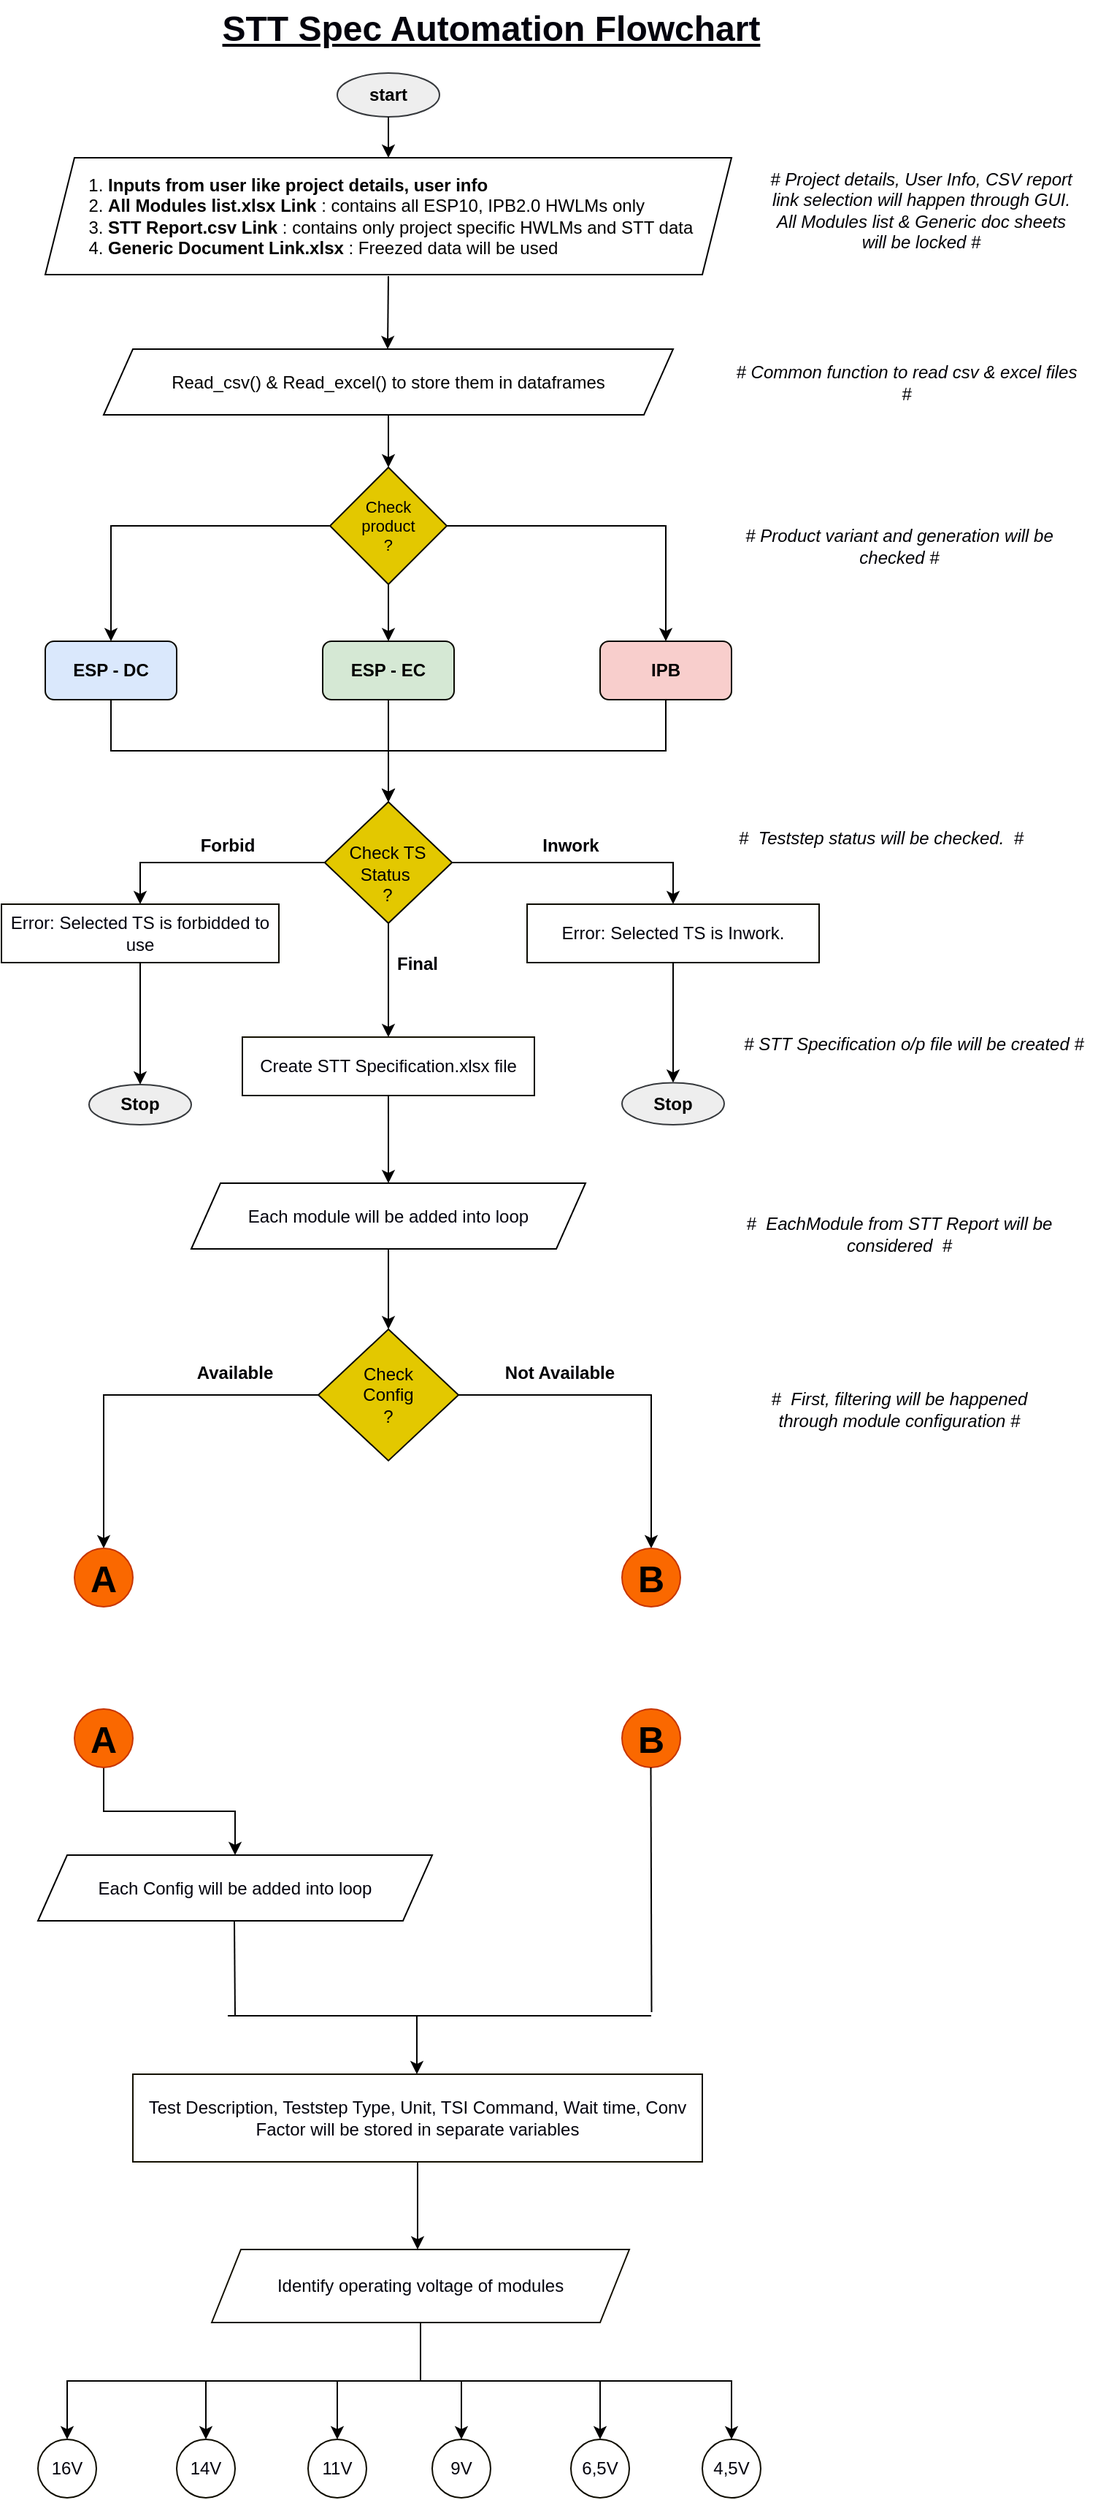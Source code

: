 <mxfile version="17.4.3" type="github" pages="2">
  <diagram id="C5RBs43oDa-KdzZeNtuy" name="Page-1">
    <mxGraphModel dx="1185" dy="750" grid="1" gridSize="10" guides="1" tooltips="1" connect="1" arrows="1" fold="1" page="1" pageScale="1" pageWidth="827" pageHeight="1169" math="0" shadow="0">
      <root>
        <mxCell id="WIyWlLk6GJQsqaUBKTNV-0" />
        <mxCell id="WIyWlLk6GJQsqaUBKTNV-1" parent="WIyWlLk6GJQsqaUBKTNV-0" />
        <mxCell id="sJJRUJYA5-9Eo12VGWl3-0" value="start" style="ellipse;whiteSpace=wrap;html=1;fillColor=#eeeeee;strokeColor=#36393d;fontStyle=1" vertex="1" parent="WIyWlLk6GJQsqaUBKTNV-1">
          <mxGeometry x="269.99" y="70" width="70" height="30" as="geometry" />
        </mxCell>
        <mxCell id="sJJRUJYA5-9Eo12VGWl3-2" value="" style="endArrow=classic;html=1;rounded=0;exitX=0.5;exitY=1;exitDx=0;exitDy=0;entryX=0.5;entryY=0;entryDx=0;entryDy=0;" edge="1" parent="WIyWlLk6GJQsqaUBKTNV-1" source="sJJRUJYA5-9Eo12VGWl3-0" target="sJJRUJYA5-9Eo12VGWl3-4">
          <mxGeometry width="50" height="50" relative="1" as="geometry">
            <mxPoint x="370" y="339" as="sourcePoint" />
            <mxPoint x="359" y="129" as="targetPoint" />
          </mxGeometry>
        </mxCell>
        <mxCell id="T9vAiMAo6iDr71z8Z3Be-6" style="edgeStyle=orthogonalEdgeStyle;rounded=0;orthogonalLoop=1;jettySize=auto;html=1;exitX=0.5;exitY=1;exitDx=0;exitDy=0;entryX=0.5;entryY=0;entryDx=0;entryDy=0;fontSize=12;fontColor=#03030D;" edge="1" parent="WIyWlLk6GJQsqaUBKTNV-1" source="sJJRUJYA5-9Eo12VGWl3-3" target="T9vAiMAo6iDr71z8Z3Be-5">
          <mxGeometry relative="1" as="geometry" />
        </mxCell>
        <mxCell id="sJJRUJYA5-9Eo12VGWl3-3" value="Read_csv() &amp;amp; Read_excel() to store them in dataframes" style="shape=parallelogram;perimeter=parallelogramPerimeter;whiteSpace=wrap;html=1;fixedSize=1;" vertex="1" parent="WIyWlLk6GJQsqaUBKTNV-1">
          <mxGeometry x="110" y="259" width="390" height="45" as="geometry" />
        </mxCell>
        <mxCell id="sJJRUJYA5-9Eo12VGWl3-4" value="&lt;div align=&quot;left&quot;&gt;&lt;span&gt;	&lt;/span&gt;&lt;span&gt;	&lt;/span&gt;&lt;span style=&quot;white-space: pre&quot;&gt;	1. &lt;/span&gt;&lt;b&gt;Inputs from user like project details, user info&lt;/b&gt; &lt;br&gt;&lt;/div&gt;&lt;div align=&quot;left&quot;&gt;&lt;u&gt;&lt;span style=&quot;white-space: pre&quot;&gt;&lt;/span&gt;&lt;/u&gt;&lt;span style=&quot;white-space: pre&quot;&gt;	&lt;/span&gt;2. &lt;b&gt;All Modules list.xlsx Link &lt;/b&gt;: contains all ESP10, IPB2.0 HWLMs only &lt;br&gt;&lt;b&gt;&lt;span&gt;&lt;/span&gt;&lt;/b&gt;&lt;u&gt;&lt;span style=&quot;white-space: pre&quot;&gt;&lt;/span&gt;&lt;/u&gt;&lt;span style=&quot;white-space: pre&quot;&gt;	&lt;/span&gt;3.&lt;b&gt; STT Report.csv Link&lt;/b&gt; : contains only project specific HWLMs and STT data&lt;br&gt;&lt;/div&gt;&lt;div align=&quot;left&quot;&gt;&lt;span style=&quot;white-space: pre&quot;&gt;&lt;/span&gt;&lt;span style=&quot;white-space: pre&quot;&gt;	&lt;/span&gt;4. &lt;b&gt;Generic Document Link.xlsx&lt;/b&gt; : Freezed data will be used &lt;br&gt;&lt;/div&gt;" style="shape=parallelogram;perimeter=parallelogramPerimeter;whiteSpace=wrap;html=1;fixedSize=1;align=center;" vertex="1" parent="WIyWlLk6GJQsqaUBKTNV-1">
          <mxGeometry x="70" y="128" width="470" height="80" as="geometry" />
        </mxCell>
        <mxCell id="sJJRUJYA5-9Eo12VGWl3-16" value="" style="endArrow=classic;html=1;rounded=0;fontColor=#0000FF;" edge="1" parent="WIyWlLk6GJQsqaUBKTNV-1">
          <mxGeometry width="50" height="50" relative="1" as="geometry">
            <mxPoint x="304.99" y="209" as="sourcePoint" />
            <mxPoint x="304.5" y="259" as="targetPoint" />
          </mxGeometry>
        </mxCell>
        <mxCell id="sJJRUJYA5-9Eo12VGWl3-36" value="&lt;div&gt;# Project details, User Info, CSV report link selection will happen through GUI.&lt;/div&gt;&lt;div&gt;All Modules list &amp;amp; Generic doc sheets will be locked #&lt;/div&gt;" style="text;html=1;strokeColor=none;fillColor=none;align=center;verticalAlign=middle;whiteSpace=wrap;rounded=0;fontColor=#000005;fontStyle=2" vertex="1" parent="WIyWlLk6GJQsqaUBKTNV-1">
          <mxGeometry x="560" y="129" width="220" height="70" as="geometry" />
        </mxCell>
        <mxCell id="rYvPCS0LZYQufS7g8COz-13" style="edgeStyle=orthogonalEdgeStyle;rounded=0;orthogonalLoop=1;jettySize=auto;html=1;exitX=0.5;exitY=1;exitDx=0;exitDy=0;entryX=0.5;entryY=0;entryDx=0;entryDy=0;fontColor=#03030D;" edge="1" parent="WIyWlLk6GJQsqaUBKTNV-1" source="sJJRUJYA5-9Eo12VGWl3-38" target="rYvPCS0LZYQufS7g8COz-9">
          <mxGeometry relative="1" as="geometry" />
        </mxCell>
        <mxCell id="sJJRUJYA5-9Eo12VGWl3-38" value="&lt;b&gt;IPB&lt;/b&gt;" style="rounded=1;whiteSpace=wrap;html=1;fillColor=#f8cecc;strokeColor=#0A0900;" vertex="1" parent="WIyWlLk6GJQsqaUBKTNV-1">
          <mxGeometry x="450" y="459" width="90" height="40" as="geometry" />
        </mxCell>
        <mxCell id="rYvPCS0LZYQufS7g8COz-11" style="edgeStyle=orthogonalEdgeStyle;rounded=0;orthogonalLoop=1;jettySize=auto;html=1;exitX=0.5;exitY=1;exitDx=0;exitDy=0;fontColor=#03030D;" edge="1" parent="WIyWlLk6GJQsqaUBKTNV-1" source="sJJRUJYA5-9Eo12VGWl3-39" target="rYvPCS0LZYQufS7g8COz-9">
          <mxGeometry relative="1" as="geometry" />
        </mxCell>
        <mxCell id="sJJRUJYA5-9Eo12VGWl3-39" value="&lt;b&gt;ESP - DC&lt;/b&gt;" style="rounded=1;whiteSpace=wrap;html=1;labelBackgroundColor=none;fillColor=#dae8fc;strokeColor=#0A0900;" vertex="1" parent="WIyWlLk6GJQsqaUBKTNV-1">
          <mxGeometry x="70" y="459" width="90" height="40" as="geometry" />
        </mxCell>
        <mxCell id="rYvPCS0LZYQufS7g8COz-12" style="edgeStyle=orthogonalEdgeStyle;rounded=0;orthogonalLoop=1;jettySize=auto;html=1;exitX=0.5;exitY=1;exitDx=0;exitDy=0;entryX=0.5;entryY=0;entryDx=0;entryDy=0;fontColor=#03030D;" edge="1" parent="WIyWlLk6GJQsqaUBKTNV-1" source="sJJRUJYA5-9Eo12VGWl3-40" target="rYvPCS0LZYQufS7g8COz-9">
          <mxGeometry relative="1" as="geometry" />
        </mxCell>
        <mxCell id="sJJRUJYA5-9Eo12VGWl3-40" value="&lt;b&gt;ESP - EC&lt;/b&gt;" style="rounded=1;whiteSpace=wrap;html=1;fillColor=#d5e8d4;strokeColor=#0A0900;" vertex="1" parent="WIyWlLk6GJQsqaUBKTNV-1">
          <mxGeometry x="260.01" y="459" width="90" height="40" as="geometry" />
        </mxCell>
        <mxCell id="sJJRUJYA5-9Eo12VGWl3-41" value="# Common function to read csv &amp;amp; excel files #" style="text;html=1;strokeColor=none;fillColor=none;align=center;verticalAlign=middle;whiteSpace=wrap;rounded=0;fontColor=#000005;fontStyle=2" vertex="1" parent="WIyWlLk6GJQsqaUBKTNV-1">
          <mxGeometry x="540" y="246.5" width="240" height="70" as="geometry" />
        </mxCell>
        <mxCell id="sJJRUJYA5-9Eo12VGWl3-58" value="# Product variant and generation will be checked #" style="text;html=1;strokeColor=none;fillColor=none;align=center;verticalAlign=middle;whiteSpace=wrap;rounded=0;fontColor=#000005;fontStyle=2" vertex="1" parent="WIyWlLk6GJQsqaUBKTNV-1">
          <mxGeometry x="530" y="359" width="250" height="70" as="geometry" />
        </mxCell>
        <mxCell id="jeZTp8CCvMXoeynI68qj-4" style="edgeStyle=orthogonalEdgeStyle;rounded=0;orthogonalLoop=1;jettySize=auto;html=1;exitX=0.5;exitY=1;exitDx=0;exitDy=0;entryX=0.5;entryY=0;entryDx=0;entryDy=0;fontSize=12;fontColor=#03030D;" edge="1" parent="WIyWlLk6GJQsqaUBKTNV-1" source="sJJRUJYA5-9Eo12VGWl3-76" target="sJJRUJYA5-9Eo12VGWl3-79">
          <mxGeometry relative="1" as="geometry" />
        </mxCell>
        <mxCell id="sJJRUJYA5-9Eo12VGWl3-76" value="&lt;div&gt;Each module will be added into loop&lt;/div&gt;" style="shape=parallelogram;perimeter=parallelogramPerimeter;whiteSpace=wrap;html=1;fixedSize=1;labelBackgroundColor=none;fontColor=#03030D;" vertex="1" parent="WIyWlLk6GJQsqaUBKTNV-1">
          <mxGeometry x="170" y="830" width="270" height="45" as="geometry" />
        </mxCell>
        <mxCell id="jeZTp8CCvMXoeynI68qj-6" style="edgeStyle=orthogonalEdgeStyle;rounded=0;orthogonalLoop=1;jettySize=auto;html=1;exitX=1;exitY=0.5;exitDx=0;exitDy=0;entryX=0.5;entryY=0;entryDx=0;entryDy=0;fontSize=12;fontColor=#03030D;" edge="1" parent="WIyWlLk6GJQsqaUBKTNV-1" source="sJJRUJYA5-9Eo12VGWl3-79" target="T9vAiMAo6iDr71z8Z3Be-11">
          <mxGeometry relative="1" as="geometry" />
        </mxCell>
        <mxCell id="jeZTp8CCvMXoeynI68qj-8" style="edgeStyle=orthogonalEdgeStyle;rounded=0;orthogonalLoop=1;jettySize=auto;html=1;exitX=0;exitY=0.5;exitDx=0;exitDy=0;entryX=0.5;entryY=0;entryDx=0;entryDy=0;fontSize=12;fontColor=#03030D;" edge="1" parent="WIyWlLk6GJQsqaUBKTNV-1" source="sJJRUJYA5-9Eo12VGWl3-79" target="T9vAiMAo6iDr71z8Z3Be-1">
          <mxGeometry relative="1" as="geometry" />
        </mxCell>
        <mxCell id="sJJRUJYA5-9Eo12VGWl3-79" value="&lt;div&gt;Check &lt;br&gt;&lt;/div&gt;&lt;div&gt;Config&lt;/div&gt;&lt;div&gt;?&lt;br&gt;&lt;/div&gt;" style="rhombus;whiteSpace=wrap;html=1;fontColor=#000000;fillColor=#e3c800;strokeColor=#0A0900;" vertex="1" parent="WIyWlLk6GJQsqaUBKTNV-1">
          <mxGeometry x="257.01" y="930" width="96" height="90" as="geometry" />
        </mxCell>
        <mxCell id="rYvPCS0LZYQufS7g8COz-0" value="#&amp;nbsp; EachModule from STT Report will be considered&amp;nbsp; #" style="text;html=1;strokeColor=none;fillColor=none;align=center;verticalAlign=middle;whiteSpace=wrap;rounded=0;fontColor=#000005;fontStyle=2" vertex="1" parent="WIyWlLk6GJQsqaUBKTNV-1">
          <mxGeometry x="530" y="830" width="250" height="70" as="geometry" />
        </mxCell>
        <mxCell id="rYvPCS0LZYQufS7g8COz-1" value="#&amp;nbsp; First, filtering will be happened through module configuration #" style="text;html=1;strokeColor=none;fillColor=none;align=center;verticalAlign=middle;whiteSpace=wrap;rounded=0;fontColor=#000005;fontStyle=2" vertex="1" parent="WIyWlLk6GJQsqaUBKTNV-1">
          <mxGeometry x="550" y="950" width="210" height="70" as="geometry" />
        </mxCell>
        <mxCell id="rYvPCS0LZYQufS7g8COz-6" value="Available" style="text;html=1;strokeColor=none;fillColor=none;align=center;verticalAlign=middle;whiteSpace=wrap;rounded=0;fontColor=#000005;fontStyle=1" vertex="1" parent="WIyWlLk6GJQsqaUBKTNV-1">
          <mxGeometry x="170" y="955" width="60" height="10" as="geometry" />
        </mxCell>
        <mxCell id="rYvPCS0LZYQufS7g8COz-7" value="Not Available" style="text;html=1;strokeColor=none;fillColor=none;align=center;verticalAlign=middle;whiteSpace=wrap;rounded=0;fontColor=#000005;fontStyle=1" vertex="1" parent="WIyWlLk6GJQsqaUBKTNV-1">
          <mxGeometry x="379.99" y="940" width="85.01" height="40" as="geometry" />
        </mxCell>
        <mxCell id="rYvPCS0LZYQufS7g8COz-18" style="edgeStyle=orthogonalEdgeStyle;rounded=0;orthogonalLoop=1;jettySize=auto;html=1;exitX=1;exitY=0.5;exitDx=0;exitDy=0;entryX=0.5;entryY=0;entryDx=0;entryDy=0;fontColor=#03030D;" edge="1" parent="WIyWlLk6GJQsqaUBKTNV-1" source="rYvPCS0LZYQufS7g8COz-9" target="rYvPCS0LZYQufS7g8COz-17">
          <mxGeometry relative="1" as="geometry" />
        </mxCell>
        <mxCell id="T9vAiMAo6iDr71z8Z3Be-10" style="edgeStyle=orthogonalEdgeStyle;rounded=0;orthogonalLoop=1;jettySize=auto;html=1;exitX=0;exitY=0.5;exitDx=0;exitDy=0;entryX=0.5;entryY=0;entryDx=0;entryDy=0;fontSize=11;fontColor=#03030D;" edge="1" parent="WIyWlLk6GJQsqaUBKTNV-1" source="rYvPCS0LZYQufS7g8COz-9" target="rYvPCS0LZYQufS7g8COz-14">
          <mxGeometry relative="1" as="geometry" />
        </mxCell>
        <mxCell id="jeZTp8CCvMXoeynI68qj-1" style="edgeStyle=orthogonalEdgeStyle;rounded=0;orthogonalLoop=1;jettySize=auto;html=1;exitX=0.5;exitY=1;exitDx=0;exitDy=0;fontSize=12;fontColor=#03030D;" edge="1" parent="WIyWlLk6GJQsqaUBKTNV-1" source="rYvPCS0LZYQufS7g8COz-9" target="6Y0KsaXKioYi8ODMK_AA-0">
          <mxGeometry relative="1" as="geometry" />
        </mxCell>
        <mxCell id="rYvPCS0LZYQufS7g8COz-9" value="&lt;div&gt;&lt;br&gt;&lt;/div&gt;&lt;div&gt;Check TS Status&amp;nbsp; &lt;br&gt;&lt;/div&gt;&lt;div&gt;?&lt;/div&gt;" style="rhombus;whiteSpace=wrap;html=1;fontColor=#000000;fillColor=#e3c800;strokeColor=#0A0900;" vertex="1" parent="WIyWlLk6GJQsqaUBKTNV-1">
          <mxGeometry x="261.4" y="569" width="87.19" height="83" as="geometry" />
        </mxCell>
        <mxCell id="rYvPCS0LZYQufS7g8COz-35" style="edgeStyle=orthogonalEdgeStyle;rounded=0;orthogonalLoop=1;jettySize=auto;html=1;exitX=0.5;exitY=1;exitDx=0;exitDy=0;entryX=0.5;entryY=0;entryDx=0;entryDy=0;fontColor=#03030D;" edge="1" parent="WIyWlLk6GJQsqaUBKTNV-1" source="rYvPCS0LZYQufS7g8COz-14" target="rYvPCS0LZYQufS7g8COz-33">
          <mxGeometry relative="1" as="geometry" />
        </mxCell>
        <mxCell id="rYvPCS0LZYQufS7g8COz-14" value="Error: Selected TS is forbidded to use" style="rounded=0;whiteSpace=wrap;html=1;labelBackgroundColor=none;fontColor=#03030D;strokeColor=#0A0900;" vertex="1" parent="WIyWlLk6GJQsqaUBKTNV-1">
          <mxGeometry x="40" y="639" width="190" height="40" as="geometry" />
        </mxCell>
        <mxCell id="rYvPCS0LZYQufS7g8COz-16" value="Forbid" style="text;html=1;strokeColor=none;fillColor=none;align=center;verticalAlign=middle;whiteSpace=wrap;rounded=0;fontColor=#000005;fontStyle=1" vertex="1" parent="WIyWlLk6GJQsqaUBKTNV-1">
          <mxGeometry x="170" y="579" width="50" height="40" as="geometry" />
        </mxCell>
        <mxCell id="T9vAiMAo6iDr71z8Z3Be-0" style="edgeStyle=orthogonalEdgeStyle;rounded=0;orthogonalLoop=1;jettySize=auto;html=1;exitX=0.5;exitY=1;exitDx=0;exitDy=0;entryX=0.5;entryY=0;entryDx=0;entryDy=0;fontColor=#03030D;" edge="1" parent="WIyWlLk6GJQsqaUBKTNV-1" source="rYvPCS0LZYQufS7g8COz-17" target="rYvPCS0LZYQufS7g8COz-25">
          <mxGeometry relative="1" as="geometry" />
        </mxCell>
        <mxCell id="rYvPCS0LZYQufS7g8COz-17" value="Error: Selected TS is Inwork." style="rounded=0;whiteSpace=wrap;html=1;labelBackgroundColor=none;fontColor=#03030D;strokeColor=#0A0900;" vertex="1" parent="WIyWlLk6GJQsqaUBKTNV-1">
          <mxGeometry x="400" y="639" width="200" height="40" as="geometry" />
        </mxCell>
        <mxCell id="rYvPCS0LZYQufS7g8COz-19" value="Inwork" style="text;html=1;strokeColor=none;fillColor=none;align=center;verticalAlign=middle;whiteSpace=wrap;rounded=0;fontColor=#000005;fontStyle=1" vertex="1" parent="WIyWlLk6GJQsqaUBKTNV-1">
          <mxGeometry x="410" y="589" width="40" height="20" as="geometry" />
        </mxCell>
        <mxCell id="rYvPCS0LZYQufS7g8COz-25" value="Stop" style="ellipse;whiteSpace=wrap;html=1;fillColor=#eeeeee;strokeColor=#36393d;fontStyle=1" vertex="1" parent="WIyWlLk6GJQsqaUBKTNV-1">
          <mxGeometry x="465" y="761.25" width="70" height="28.75" as="geometry" />
        </mxCell>
        <mxCell id="rYvPCS0LZYQufS7g8COz-29" value="Final" style="text;html=1;strokeColor=none;fillColor=none;align=center;verticalAlign=middle;whiteSpace=wrap;rounded=0;fontColor=#000005;fontStyle=1" vertex="1" parent="WIyWlLk6GJQsqaUBKTNV-1">
          <mxGeometry x="305.01" y="670" width="40" height="20" as="geometry" />
        </mxCell>
        <mxCell id="rYvPCS0LZYQufS7g8COz-33" value="Stop" style="ellipse;whiteSpace=wrap;html=1;fillColor=#eeeeee;strokeColor=#36393d;fontStyle=1" vertex="1" parent="WIyWlLk6GJQsqaUBKTNV-1">
          <mxGeometry x="100" y="762.5" width="70" height="27.5" as="geometry" />
        </mxCell>
        <mxCell id="rYvPCS0LZYQufS7g8COz-37" value="#&amp;nbsp; Teststep status will be checked.&amp;nbsp; #" style="text;html=1;strokeColor=none;fillColor=none;align=center;verticalAlign=middle;whiteSpace=wrap;rounded=0;fontColor=#000005;fontStyle=2" vertex="1" parent="WIyWlLk6GJQsqaUBKTNV-1">
          <mxGeometry x="535" y="569" width="215" height="50" as="geometry" />
        </mxCell>
        <mxCell id="T9vAiMAo6iDr71z8Z3Be-1" value="A" style="ellipse;whiteSpace=wrap;html=1;aspect=fixed;labelBackgroundColor=none;fontColor=#000000;strokeColor=#C73500;fillColor=#fa6800;fontStyle=1;fontSize=25;" vertex="1" parent="WIyWlLk6GJQsqaUBKTNV-1">
          <mxGeometry x="90.0" y="1080" width="40" height="40" as="geometry" />
        </mxCell>
        <mxCell id="T9vAiMAo6iDr71z8Z3Be-4" value="&lt;u&gt;STT Spec Automation Flowchart&lt;/u&gt;" style="text;strokeColor=none;fillColor=none;html=1;fontSize=24;fontStyle=1;verticalAlign=middle;align=center;labelBackgroundColor=none;fontColor=#03030D;" vertex="1" parent="WIyWlLk6GJQsqaUBKTNV-1">
          <mxGeometry x="324.99" y="20" width="100" height="40" as="geometry" />
        </mxCell>
        <mxCell id="T9vAiMAo6iDr71z8Z3Be-7" style="edgeStyle=orthogonalEdgeStyle;rounded=0;orthogonalLoop=1;jettySize=auto;html=1;exitX=1;exitY=0.5;exitDx=0;exitDy=0;entryX=0.5;entryY=0;entryDx=0;entryDy=0;fontSize=12;fontColor=#03030D;" edge="1" parent="WIyWlLk6GJQsqaUBKTNV-1" source="T9vAiMAo6iDr71z8Z3Be-5" target="sJJRUJYA5-9Eo12VGWl3-38">
          <mxGeometry relative="1" as="geometry" />
        </mxCell>
        <mxCell id="T9vAiMAo6iDr71z8Z3Be-8" style="edgeStyle=orthogonalEdgeStyle;rounded=0;orthogonalLoop=1;jettySize=auto;html=1;exitX=0;exitY=0.5;exitDx=0;exitDy=0;entryX=0.5;entryY=0;entryDx=0;entryDy=0;fontSize=12;fontColor=#03030D;" edge="1" parent="WIyWlLk6GJQsqaUBKTNV-1" source="T9vAiMAo6iDr71z8Z3Be-5" target="sJJRUJYA5-9Eo12VGWl3-39">
          <mxGeometry relative="1" as="geometry" />
        </mxCell>
        <mxCell id="T9vAiMAo6iDr71z8Z3Be-9" style="edgeStyle=orthogonalEdgeStyle;rounded=0;orthogonalLoop=1;jettySize=auto;html=1;exitX=0.5;exitY=1;exitDx=0;exitDy=0;entryX=0.5;entryY=0;entryDx=0;entryDy=0;fontSize=12;fontColor=#03030D;" edge="1" parent="WIyWlLk6GJQsqaUBKTNV-1" source="T9vAiMAo6iDr71z8Z3Be-5" target="sJJRUJYA5-9Eo12VGWl3-40">
          <mxGeometry relative="1" as="geometry" />
        </mxCell>
        <mxCell id="T9vAiMAo6iDr71z8Z3Be-5" value="&lt;div style=&quot;font-size: 11px&quot;&gt;&lt;font style=&quot;font-size: 11px&quot;&gt;Check &lt;br&gt;&lt;/font&gt;&lt;/div&gt;&lt;div style=&quot;font-size: 11px&quot;&gt;&lt;font style=&quot;font-size: 11px&quot;&gt;product&lt;/font&gt;&lt;/div&gt;&lt;div style=&quot;font-size: 11px&quot;&gt;&lt;font style=&quot;font-size: 11px&quot;&gt;?&lt;br&gt;&lt;/font&gt;&lt;/div&gt;" style="rhombus;whiteSpace=wrap;html=1;labelBackgroundColor=none;fontSize=12;fontColor=#000000;strokeColor=#120F00;fillColor=#e3c800;" vertex="1" parent="WIyWlLk6GJQsqaUBKTNV-1">
          <mxGeometry x="265.01" y="340" width="80" height="80" as="geometry" />
        </mxCell>
        <mxCell id="T9vAiMAo6iDr71z8Z3Be-11" value="B" style="ellipse;whiteSpace=wrap;html=1;aspect=fixed;labelBackgroundColor=none;fontColor=#000000;strokeColor=#C73500;fillColor=#fa6800;fontStyle=1;fontSize=25;" vertex="1" parent="WIyWlLk6GJQsqaUBKTNV-1">
          <mxGeometry x="465" y="1080" width="40" height="40" as="geometry" />
        </mxCell>
        <mxCell id="jeZTp8CCvMXoeynI68qj-2" style="edgeStyle=orthogonalEdgeStyle;rounded=0;orthogonalLoop=1;jettySize=auto;html=1;exitX=0.5;exitY=1;exitDx=0;exitDy=0;entryX=0.5;entryY=0;entryDx=0;entryDy=0;fontSize=12;fontColor=#03030D;" edge="1" parent="WIyWlLk6GJQsqaUBKTNV-1" source="6Y0KsaXKioYi8ODMK_AA-0" target="sJJRUJYA5-9Eo12VGWl3-76">
          <mxGeometry relative="1" as="geometry" />
        </mxCell>
        <mxCell id="6Y0KsaXKioYi8ODMK_AA-0" value="Create STT Specification.xlsx file" style="rounded=0;whiteSpace=wrap;html=1;labelBackgroundColor=none;fontSize=12;fontColor=#03030D;strokeColor=#120F00;" vertex="1" parent="WIyWlLk6GJQsqaUBKTNV-1">
          <mxGeometry x="204.99" y="730" width="200" height="40" as="geometry" />
        </mxCell>
        <mxCell id="jeZTp8CCvMXoeynI68qj-9" value="# STT Specification o/p file will be created #" style="text;html=1;strokeColor=none;fillColor=none;align=center;verticalAlign=middle;whiteSpace=wrap;rounded=0;fontColor=#000005;fontStyle=2" vertex="1" parent="WIyWlLk6GJQsqaUBKTNV-1">
          <mxGeometry x="540" y="700" width="250" height="70" as="geometry" />
        </mxCell>
        <mxCell id="oP8kGOYzSXZp8YvEJjyW-0" style="edgeStyle=orthogonalEdgeStyle;rounded=0;orthogonalLoop=1;jettySize=auto;html=1;exitX=0.5;exitY=1;exitDx=0;exitDy=0;fontSize=12;fontColor=#03030D;" edge="1" source="oP8kGOYzSXZp8YvEJjyW-1" target="oP8kGOYzSXZp8YvEJjyW-5" parent="WIyWlLk6GJQsqaUBKTNV-1">
          <mxGeometry relative="1" as="geometry" />
        </mxCell>
        <mxCell id="oP8kGOYzSXZp8YvEJjyW-1" value="A" style="ellipse;whiteSpace=wrap;html=1;aspect=fixed;labelBackgroundColor=none;fontColor=#000000;strokeColor=#C73500;fillColor=#fa6800;fontStyle=1;fontSize=25;" vertex="1" parent="WIyWlLk6GJQsqaUBKTNV-1">
          <mxGeometry x="90.0" y="1190" width="40" height="40" as="geometry" />
        </mxCell>
        <mxCell id="oP8kGOYzSXZp8YvEJjyW-2" value="B" style="ellipse;whiteSpace=wrap;html=1;aspect=fixed;labelBackgroundColor=none;fontColor=#000000;strokeColor=#C73500;fillColor=#fa6800;fontStyle=1;fontSize=25;" vertex="1" parent="WIyWlLk6GJQsqaUBKTNV-1">
          <mxGeometry x="465" y="1190" width="40" height="40" as="geometry" />
        </mxCell>
        <mxCell id="oP8kGOYzSXZp8YvEJjyW-3" style="edgeStyle=orthogonalEdgeStyle;rounded=0;orthogonalLoop=1;jettySize=auto;html=1;exitX=0.5;exitY=1;exitDx=0;exitDy=0;entryX=0.5;entryY=0;entryDx=0;entryDy=0;fontSize=12;fontColor=#03030D;" edge="1" source="oP8kGOYzSXZp8YvEJjyW-4" parent="WIyWlLk6GJQsqaUBKTNV-1">
          <mxGeometry relative="1" as="geometry">
            <mxPoint x="325" y="1560" as="targetPoint" />
          </mxGeometry>
        </mxCell>
        <mxCell id="oP8kGOYzSXZp8YvEJjyW-4" value="Test Description, Teststep Type, Unit, TSI Command, Wait time, Conv Factor will be stored in separate variables" style="rounded=0;whiteSpace=wrap;html=1;labelBackgroundColor=none;fontSize=12;fontColor=#03030D;strokeColor=#120F00;" vertex="1" parent="WIyWlLk6GJQsqaUBKTNV-1">
          <mxGeometry x="130" y="1440" width="390" height="60" as="geometry" />
        </mxCell>
        <mxCell id="oP8kGOYzSXZp8YvEJjyW-5" value="&lt;div&gt;Each Config will be added into loop&lt;/div&gt;" style="shape=parallelogram;perimeter=parallelogramPerimeter;whiteSpace=wrap;html=1;fixedSize=1;labelBackgroundColor=none;fontColor=#03030D;" vertex="1" parent="WIyWlLk6GJQsqaUBKTNV-1">
          <mxGeometry x="65" y="1290" width="270" height="45" as="geometry" />
        </mxCell>
        <mxCell id="oP8kGOYzSXZp8YvEJjyW-6" value="" style="endArrow=none;html=1;rounded=0;fontSize=12;fontColor=#03030D;" edge="1" parent="WIyWlLk6GJQsqaUBKTNV-1">
          <mxGeometry width="50" height="50" relative="1" as="geometry">
            <mxPoint x="195" y="1400" as="sourcePoint" />
            <mxPoint x="485" y="1400" as="targetPoint" />
          </mxGeometry>
        </mxCell>
        <mxCell id="oP8kGOYzSXZp8YvEJjyW-7" value="" style="endArrow=none;html=1;rounded=0;fontSize=12;fontColor=#03030D;" edge="1" parent="WIyWlLk6GJQsqaUBKTNV-1">
          <mxGeometry width="50" height="50" relative="1" as="geometry">
            <mxPoint x="485.25" y="1397.5" as="sourcePoint" />
            <mxPoint x="484.75" y="1230" as="targetPoint" />
          </mxGeometry>
        </mxCell>
        <mxCell id="oP8kGOYzSXZp8YvEJjyW-8" value="" style="endArrow=none;html=1;rounded=0;fontSize=12;fontColor=#03030D;" edge="1" parent="WIyWlLk6GJQsqaUBKTNV-1">
          <mxGeometry width="50" height="50" relative="1" as="geometry">
            <mxPoint x="200" y="1400" as="sourcePoint" />
            <mxPoint x="199.5" y="1335" as="targetPoint" />
          </mxGeometry>
        </mxCell>
        <mxCell id="oP8kGOYzSXZp8YvEJjyW-9" value="" style="endArrow=classic;html=1;rounded=0;fontSize=12;fontColor=#03030D;" edge="1" parent="WIyWlLk6GJQsqaUBKTNV-1">
          <mxGeometry width="50" height="50" relative="1" as="geometry">
            <mxPoint x="324.5" y="1400" as="sourcePoint" />
            <mxPoint x="324.5" y="1440" as="targetPoint" />
          </mxGeometry>
        </mxCell>
        <mxCell id="oP8kGOYzSXZp8YvEJjyW-10" style="edgeStyle=orthogonalEdgeStyle;rounded=0;orthogonalLoop=1;jettySize=auto;html=1;exitX=0.5;exitY=1;exitDx=0;exitDy=0;entryX=0.5;entryY=0;entryDx=0;entryDy=0;fontSize=12;fontColor=#03030D;" edge="1" source="oP8kGOYzSXZp8YvEJjyW-16" target="oP8kGOYzSXZp8YvEJjyW-17" parent="WIyWlLk6GJQsqaUBKTNV-1">
          <mxGeometry relative="1" as="geometry" />
        </mxCell>
        <mxCell id="oP8kGOYzSXZp8YvEJjyW-11" style="edgeStyle=orthogonalEdgeStyle;rounded=0;orthogonalLoop=1;jettySize=auto;html=1;exitX=0.5;exitY=1;exitDx=0;exitDy=0;entryX=0.5;entryY=0;entryDx=0;entryDy=0;fontSize=12;fontColor=#03030D;" edge="1" source="oP8kGOYzSXZp8YvEJjyW-16" target="oP8kGOYzSXZp8YvEJjyW-19" parent="WIyWlLk6GJQsqaUBKTNV-1">
          <mxGeometry relative="1" as="geometry" />
        </mxCell>
        <mxCell id="oP8kGOYzSXZp8YvEJjyW-12" style="edgeStyle=orthogonalEdgeStyle;rounded=0;orthogonalLoop=1;jettySize=auto;html=1;exitX=0.5;exitY=1;exitDx=0;exitDy=0;entryX=0.5;entryY=0;entryDx=0;entryDy=0;fontSize=12;fontColor=#03030D;" edge="1" source="oP8kGOYzSXZp8YvEJjyW-16" target="oP8kGOYzSXZp8YvEJjyW-20" parent="WIyWlLk6GJQsqaUBKTNV-1">
          <mxGeometry relative="1" as="geometry" />
        </mxCell>
        <mxCell id="oP8kGOYzSXZp8YvEJjyW-13" style="edgeStyle=orthogonalEdgeStyle;rounded=0;orthogonalLoop=1;jettySize=auto;html=1;exitX=0.5;exitY=1;exitDx=0;exitDy=0;entryX=0.5;entryY=0;entryDx=0;entryDy=0;fontSize=12;fontColor=#03030D;" edge="1" source="oP8kGOYzSXZp8YvEJjyW-16" target="oP8kGOYzSXZp8YvEJjyW-21" parent="WIyWlLk6GJQsqaUBKTNV-1">
          <mxGeometry relative="1" as="geometry" />
        </mxCell>
        <mxCell id="oP8kGOYzSXZp8YvEJjyW-14" style="edgeStyle=orthogonalEdgeStyle;rounded=0;orthogonalLoop=1;jettySize=auto;html=1;exitX=0.5;exitY=1;exitDx=0;exitDy=0;entryX=0.5;entryY=0;entryDx=0;entryDy=0;fontSize=12;fontColor=#03030D;" edge="1" source="oP8kGOYzSXZp8YvEJjyW-16" target="oP8kGOYzSXZp8YvEJjyW-22" parent="WIyWlLk6GJQsqaUBKTNV-1">
          <mxGeometry relative="1" as="geometry" />
        </mxCell>
        <mxCell id="oP8kGOYzSXZp8YvEJjyW-15" style="edgeStyle=orthogonalEdgeStyle;rounded=0;orthogonalLoop=1;jettySize=auto;html=1;exitX=0.5;exitY=1;exitDx=0;exitDy=0;fontSize=12;fontColor=#03030D;" edge="1" source="oP8kGOYzSXZp8YvEJjyW-16" target="oP8kGOYzSXZp8YvEJjyW-18" parent="WIyWlLk6GJQsqaUBKTNV-1">
          <mxGeometry relative="1" as="geometry" />
        </mxCell>
        <mxCell id="oP8kGOYzSXZp8YvEJjyW-16" value="&lt;div&gt;&lt;br&gt;&lt;/div&gt;&lt;div&gt;Identify operating voltage of modules&lt;br&gt;&lt;/div&gt;&lt;div&gt;&lt;br&gt;&lt;/div&gt;" style="shape=parallelogram;perimeter=parallelogramPerimeter;whiteSpace=wrap;html=1;fixedSize=1;labelBackgroundColor=none;fontSize=12;fontColor=#03030D;strokeColor=#120F00;" vertex="1" parent="WIyWlLk6GJQsqaUBKTNV-1">
          <mxGeometry x="184" y="1560" width="286" height="50" as="geometry" />
        </mxCell>
        <mxCell id="oP8kGOYzSXZp8YvEJjyW-17" value="16V" style="ellipse;whiteSpace=wrap;html=1;aspect=fixed;labelBackgroundColor=none;fontSize=12;fontColor=#03030D;strokeColor=#0F0D00;" vertex="1" parent="WIyWlLk6GJQsqaUBKTNV-1">
          <mxGeometry x="65" y="1690" width="40" height="40" as="geometry" />
        </mxCell>
        <mxCell id="oP8kGOYzSXZp8YvEJjyW-18" value="4,5V" style="ellipse;whiteSpace=wrap;html=1;aspect=fixed;labelBackgroundColor=none;fontSize=12;fontColor=#03030D;strokeColor=#0F0D00;" vertex="1" parent="WIyWlLk6GJQsqaUBKTNV-1">
          <mxGeometry x="520" y="1690" width="40" height="40" as="geometry" />
        </mxCell>
        <mxCell id="oP8kGOYzSXZp8YvEJjyW-19" value="14V" style="ellipse;whiteSpace=wrap;html=1;aspect=fixed;labelBackgroundColor=none;fontSize=12;fontColor=#03030D;strokeColor=#0F0D00;" vertex="1" parent="WIyWlLk6GJQsqaUBKTNV-1">
          <mxGeometry x="160" y="1690" width="40" height="40" as="geometry" />
        </mxCell>
        <mxCell id="oP8kGOYzSXZp8YvEJjyW-20" value="11V" style="ellipse;whiteSpace=wrap;html=1;aspect=fixed;labelBackgroundColor=none;fontSize=12;fontColor=#03030D;strokeColor=#0F0D00;" vertex="1" parent="WIyWlLk6GJQsqaUBKTNV-1">
          <mxGeometry x="250" y="1690" width="40" height="40" as="geometry" />
        </mxCell>
        <mxCell id="oP8kGOYzSXZp8YvEJjyW-21" value="9V" style="ellipse;whiteSpace=wrap;html=1;aspect=fixed;labelBackgroundColor=none;fontSize=12;fontColor=#03030D;strokeColor=#0F0D00;" vertex="1" parent="WIyWlLk6GJQsqaUBKTNV-1">
          <mxGeometry x="335" y="1690" width="40" height="40" as="geometry" />
        </mxCell>
        <mxCell id="oP8kGOYzSXZp8YvEJjyW-22" value="6,5V" style="ellipse;whiteSpace=wrap;html=1;aspect=fixed;labelBackgroundColor=none;fontSize=12;fontColor=#03030D;strokeColor=#0F0D00;" vertex="1" parent="WIyWlLk6GJQsqaUBKTNV-1">
          <mxGeometry x="430" y="1690" width="40" height="40" as="geometry" />
        </mxCell>
      </root>
    </mxGraphModel>
  </diagram>
  <diagram id="pjZdI0g7NbIswUKwNLvu" name="Page-2">
    <mxGraphModel dx="1422" dy="2069" grid="1" gridSize="10" guides="1" tooltips="1" connect="1" arrows="1" fold="1" page="1" pageScale="1" pageWidth="827" pageHeight="1169" math="0" shadow="0">
      <root>
        <mxCell id="0" />
        <mxCell id="1" parent="0" />
        <mxCell id="FIni1Fecd_8x-vQjEW7E-1" style="edgeStyle=orthogonalEdgeStyle;rounded=0;orthogonalLoop=1;jettySize=auto;html=1;exitX=0.5;exitY=1;exitDx=0;exitDy=0;entryX=0.5;entryY=0;entryDx=0;entryDy=0;fontColor=#000005;" edge="1" parent="1" source="FIni1Fecd_8x-vQjEW7E-2" target="FIni1Fecd_8x-vQjEW7E-5">
          <mxGeometry relative="1" as="geometry" />
        </mxCell>
        <mxCell id="FIni1Fecd_8x-vQjEW7E-2" value="&lt;div&gt;&lt;br&gt;&lt;/div&gt;&lt;div&gt;Special function(): when 2 modules were involved to produce teststep sequence &lt;/div&gt;&lt;div&gt;&lt;br&gt;&lt;/div&gt;" style="rounded=0;whiteSpace=wrap;html=1;fontColor=#000005;" vertex="1" parent="1">
          <mxGeometry x="254" y="820" width="260" height="60" as="geometry" />
        </mxCell>
        <mxCell id="FIni1Fecd_8x-vQjEW7E-3" value="&lt;div&gt;# &lt;br&gt;&lt;/div&gt;&lt;div&gt;1. Motor Motsim4 = &lt;br&gt;&lt;/div&gt;&lt;div&gt;B6_Actuation + B6_Cur_Meas&lt;/div&gt;&lt;div&gt;&amp;nbsp;&amp;nbsp;&amp;nbsp;&amp;nbsp;&amp;nbsp;&amp;nbsp;&amp;nbsp; 2. APB = with RVP / wo RVP&lt;/div&gt;&lt;div&gt; #&lt;/div&gt;" style="text;html=1;strokeColor=none;fillColor=none;align=center;verticalAlign=middle;whiteSpace=wrap;rounded=0;fontColor=#000005;fontStyle=2" vertex="1" parent="1">
          <mxGeometry x="530" y="890" width="235" height="97" as="geometry" />
        </mxCell>
        <mxCell id="FIni1Fecd_8x-vQjEW7E-4" value="" style="rounded=0;whiteSpace=wrap;html=1;fontColor=#000005;" vertex="1" parent="1">
          <mxGeometry x="220" y="1030" width="120" height="50" as="geometry" />
        </mxCell>
        <mxCell id="FIni1Fecd_8x-vQjEW7E-5" value="&lt;div&gt;Check &lt;br&gt;&lt;/div&gt;&lt;div&gt;Config&lt;/div&gt;&lt;div&gt;?&lt;br&gt;&lt;/div&gt;" style="rhombus;whiteSpace=wrap;html=1;fontColor=#000005;" vertex="1" parent="1">
          <mxGeometry x="336" y="920" width="96" height="90" as="geometry" />
        </mxCell>
        <mxCell id="FIni1Fecd_8x-vQjEW7E-6" value="" style="rounded=0;whiteSpace=wrap;html=1;fontColor=#000005;" vertex="1" parent="1">
          <mxGeometry x="440" y="1030" width="90" height="30" as="geometry" />
        </mxCell>
        <UserObject label="&lt;font color=&quot;#03030D&quot;&gt;Original Motor&lt;/font&gt;" placeholders="1" name="Variable" id="FIni1Fecd_8x-vQjEW7E-7">
          <mxCell style="text;html=1;strokeColor=none;fillColor=none;align=center;verticalAlign=middle;whiteSpace=wrap;overflow=hidden;labelBackgroundColor=none;fontColor=#3333FF;" vertex="1" parent="1">
            <mxGeometry x="430" y="940" width="80" height="20" as="geometry" />
          </mxCell>
        </UserObject>
        <UserObject label="&lt;font color=&quot;#02020A&quot;&gt;Motsim4&lt;/font&gt;" placeholders="1" name="Variable" id="FIni1Fecd_8x-vQjEW7E-8">
          <mxCell style="text;html=1;strokeColor=none;fillColor=none;align=center;verticalAlign=middle;whiteSpace=wrap;overflow=hidden;labelBackgroundColor=none;fontColor=#3333FF;" vertex="1" parent="1">
            <mxGeometry x="250" y="940" width="80" height="20" as="geometry" />
          </mxCell>
        </UserObject>
        <mxCell id="7HxkJpLK3SLaXS2JxXHm-1" value="Create a loop for Voltages @16V, 14V," style="shape=parallelogram;perimeter=parallelogramPerimeter;whiteSpace=wrap;html=1;fixedSize=1;labelBackgroundColor=none;fontSize=12;fontColor=#03030D;strokeColor=#120F00;" vertex="1" parent="1">
          <mxGeometry x="250" y="-1000" width="290" height="60" as="geometry" />
        </mxCell>
      </root>
    </mxGraphModel>
  </diagram>
</mxfile>

